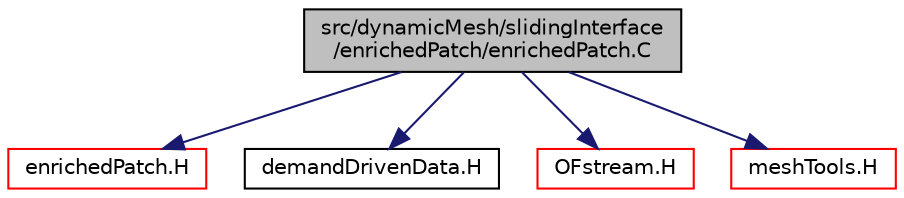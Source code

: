 digraph "src/dynamicMesh/slidingInterface/enrichedPatch/enrichedPatch.C"
{
  bgcolor="transparent";
  edge [fontname="Helvetica",fontsize="10",labelfontname="Helvetica",labelfontsize="10"];
  node [fontname="Helvetica",fontsize="10",shape=record];
  Node1 [label="src/dynamicMesh/slidingInterface\l/enrichedPatch/enrichedPatch.C",height=0.2,width=0.4,color="black", fillcolor="grey75", style="filled", fontcolor="black"];
  Node1 -> Node2 [color="midnightblue",fontsize="10",style="solid",fontname="Helvetica"];
  Node2 [label="enrichedPatch.H",height=0.2,width=0.4,color="red",URL="$a04924.html"];
  Node1 -> Node3 [color="midnightblue",fontsize="10",style="solid",fontname="Helvetica"];
  Node3 [label="demandDrivenData.H",height=0.2,width=0.4,color="black",URL="$a08210.html",tooltip="Template functions to aid in the implementation of demand driven data. "];
  Node1 -> Node4 [color="midnightblue",fontsize="10",style="solid",fontname="Helvetica"];
  Node4 [label="OFstream.H",height=0.2,width=0.4,color="red",URL="$a07771.html"];
  Node1 -> Node5 [color="midnightblue",fontsize="10",style="solid",fontname="Helvetica"];
  Node5 [label="meshTools.H",height=0.2,width=0.4,color="red",URL="$a07303.html"];
}

